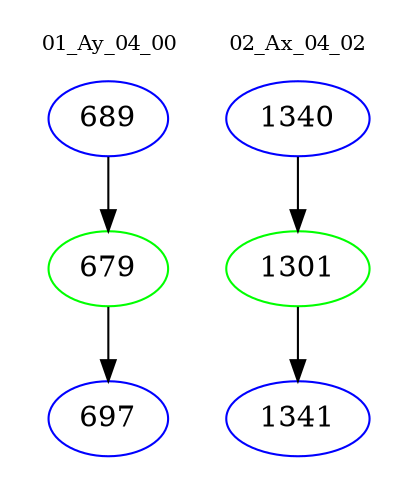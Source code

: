 digraph{
subgraph cluster_0 {
color = white
label = "01_Ay_04_00";
fontsize=10;
T0_689 [label="689", color="blue"]
T0_689 -> T0_679 [color="black"]
T0_679 [label="679", color="green"]
T0_679 -> T0_697 [color="black"]
T0_697 [label="697", color="blue"]
}
subgraph cluster_1 {
color = white
label = "02_Ax_04_02";
fontsize=10;
T1_1340 [label="1340", color="blue"]
T1_1340 -> T1_1301 [color="black"]
T1_1301 [label="1301", color="green"]
T1_1301 -> T1_1341 [color="black"]
T1_1341 [label="1341", color="blue"]
}
}
